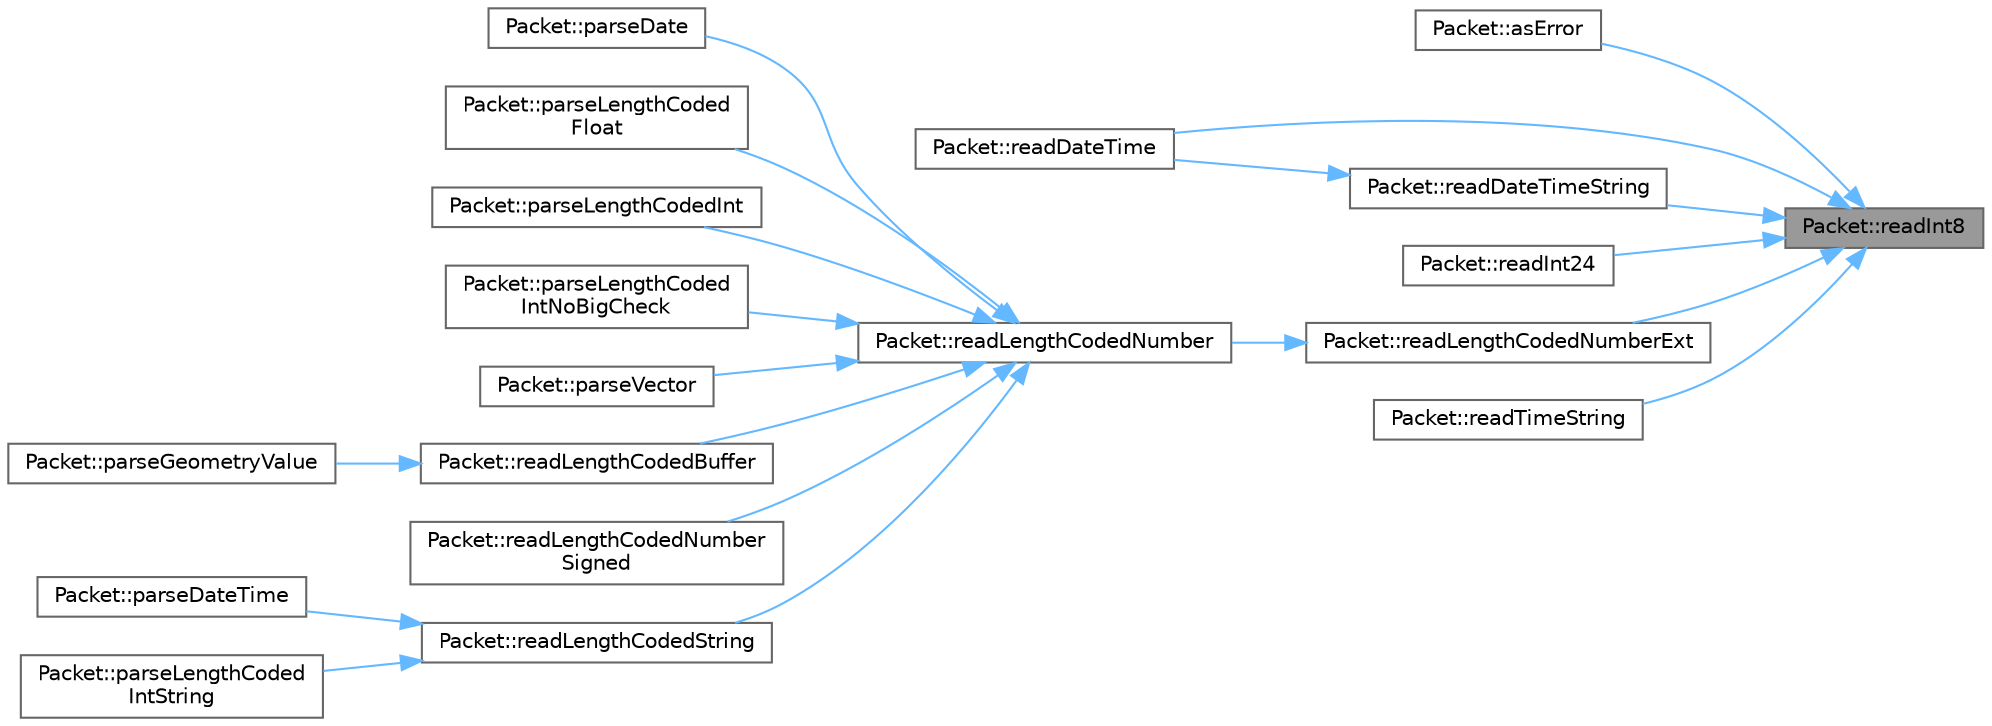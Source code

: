 digraph "Packet::readInt8"
{
 // INTERACTIVE_SVG=YES
 // LATEX_PDF_SIZE
  bgcolor="transparent";
  edge [fontname=Helvetica,fontsize=10,labelfontname=Helvetica,labelfontsize=10];
  node [fontname=Helvetica,fontsize=10,shape=box,height=0.2,width=0.4];
  rankdir="RL";
  Node1 [id="Node000001",label="Packet::readInt8",height=0.2,width=0.4,color="gray40", fillcolor="grey60", style="filled", fontcolor="black",tooltip=" "];
  Node1 -> Node2 [id="edge20_Node000001_Node000002",dir="back",color="steelblue1",style="solid",tooltip=" "];
  Node2 [id="Node000002",label="Packet::asError",height=0.2,width=0.4,color="grey40", fillcolor="white", style="filled",URL="$d9/dd4/a00776_a9c42199151b5e15debed4905933c4fe2.html#a9c42199151b5e15debed4905933c4fe2",tooltip=" "];
  Node1 -> Node3 [id="edge21_Node000001_Node000003",dir="back",color="steelblue1",style="solid",tooltip=" "];
  Node3 [id="Node000003",label="Packet::readDateTime",height=0.2,width=0.4,color="grey40", fillcolor="white", style="filled",URL="$d9/dd4/a00776_ad60aaa40cf18ef15cb2c2c71890b8c42.html#ad60aaa40cf18ef15cb2c2c71890b8c42",tooltip=" "];
  Node1 -> Node4 [id="edge22_Node000001_Node000004",dir="back",color="steelblue1",style="solid",tooltip=" "];
  Node4 [id="Node000004",label="Packet::readDateTimeString",height=0.2,width=0.4,color="grey40", fillcolor="white", style="filled",URL="$d9/dd4/a00776_aa1ca374271d645c7f1fef6ee3d37794e.html#aa1ca374271d645c7f1fef6ee3d37794e",tooltip=" "];
  Node4 -> Node3 [id="edge23_Node000004_Node000003",dir="back",color="steelblue1",style="solid",tooltip=" "];
  Node1 -> Node5 [id="edge24_Node000001_Node000005",dir="back",color="steelblue1",style="solid",tooltip=" "];
  Node5 [id="Node000005",label="Packet::readInt24",height=0.2,width=0.4,color="grey40", fillcolor="white", style="filled",URL="$d9/dd4/a00776_a82b4a04bb651b486d5781710e41a48cc.html#a82b4a04bb651b486d5781710e41a48cc",tooltip=" "];
  Node1 -> Node6 [id="edge25_Node000001_Node000006",dir="back",color="steelblue1",style="solid",tooltip=" "];
  Node6 [id="Node000006",label="Packet::readLengthCodedNumberExt",height=0.2,width=0.4,color="grey40", fillcolor="white", style="filled",URL="$d9/dd4/a00776_a2575b981ee79535811cb418c1a14a42d.html#a2575b981ee79535811cb418c1a14a42d",tooltip=" "];
  Node6 -> Node7 [id="edge26_Node000006_Node000007",dir="back",color="steelblue1",style="solid",tooltip=" "];
  Node7 [id="Node000007",label="Packet::readLengthCodedNumber",height=0.2,width=0.4,color="grey40", fillcolor="white", style="filled",URL="$d9/dd4/a00776_a2a42fae22c7fcb7ee53dd8aab9d57b6a.html#a2a42fae22c7fcb7ee53dd8aab9d57b6a",tooltip=" "];
  Node7 -> Node8 [id="edge27_Node000007_Node000008",dir="back",color="steelblue1",style="solid",tooltip=" "];
  Node8 [id="Node000008",label="Packet::parseDate",height=0.2,width=0.4,color="grey40", fillcolor="white", style="filled",URL="$d9/dd4/a00776_a8c79f59583146a0301669919b22214ea.html#a8c79f59583146a0301669919b22214ea",tooltip=" "];
  Node7 -> Node9 [id="edge28_Node000007_Node000009",dir="back",color="steelblue1",style="solid",tooltip=" "];
  Node9 [id="Node000009",label="Packet::parseLengthCoded\lFloat",height=0.2,width=0.4,color="grey40", fillcolor="white", style="filled",URL="$d9/dd4/a00776_a54f5df5922e20a3e93d135bdca7dc3ef.html#a54f5df5922e20a3e93d135bdca7dc3ef",tooltip=" "];
  Node7 -> Node10 [id="edge29_Node000007_Node000010",dir="back",color="steelblue1",style="solid",tooltip=" "];
  Node10 [id="Node000010",label="Packet::parseLengthCodedInt",height=0.2,width=0.4,color="grey40", fillcolor="white", style="filled",URL="$d9/dd4/a00776_a6610eba10c79bfd165a42608a0fa55d0.html#a6610eba10c79bfd165a42608a0fa55d0",tooltip=" "];
  Node7 -> Node11 [id="edge30_Node000007_Node000011",dir="back",color="steelblue1",style="solid",tooltip=" "];
  Node11 [id="Node000011",label="Packet::parseLengthCoded\lIntNoBigCheck",height=0.2,width=0.4,color="grey40", fillcolor="white", style="filled",URL="$d9/dd4/a00776_ab9cbff3ab21aaa39df757e6b44d0312e.html#ab9cbff3ab21aaa39df757e6b44d0312e",tooltip=" "];
  Node7 -> Node12 [id="edge31_Node000007_Node000012",dir="back",color="steelblue1",style="solid",tooltip=" "];
  Node12 [id="Node000012",label="Packet::parseVector",height=0.2,width=0.4,color="grey40", fillcolor="white", style="filled",URL="$d9/dd4/a00776_a06c0881170b882070b05d953a890c272.html#a06c0881170b882070b05d953a890c272",tooltip=" "];
  Node7 -> Node13 [id="edge32_Node000007_Node000013",dir="back",color="steelblue1",style="solid",tooltip=" "];
  Node13 [id="Node000013",label="Packet::readLengthCodedBuffer",height=0.2,width=0.4,color="grey40", fillcolor="white", style="filled",URL="$d9/dd4/a00776_a8fd8e1d4d84ffa1eb26be38a9c3bf9c3.html#a8fd8e1d4d84ffa1eb26be38a9c3bf9c3",tooltip=" "];
  Node13 -> Node14 [id="edge33_Node000013_Node000014",dir="back",color="steelblue1",style="solid",tooltip=" "];
  Node14 [id="Node000014",label="Packet::parseGeometryValue",height=0.2,width=0.4,color="grey40", fillcolor="white", style="filled",URL="$d9/dd4/a00776_acf2e4526a557c1c953c1ff5e40ed17d3.html#acf2e4526a557c1c953c1ff5e40ed17d3",tooltip=" "];
  Node7 -> Node15 [id="edge34_Node000007_Node000015",dir="back",color="steelblue1",style="solid",tooltip=" "];
  Node15 [id="Node000015",label="Packet::readLengthCodedNumber\lSigned",height=0.2,width=0.4,color="grey40", fillcolor="white", style="filled",URL="$d9/dd4/a00776_a92d5c72fe577f2d18e203e831e4c16e7.html#a92d5c72fe577f2d18e203e831e4c16e7",tooltip=" "];
  Node7 -> Node16 [id="edge35_Node000007_Node000016",dir="back",color="steelblue1",style="solid",tooltip=" "];
  Node16 [id="Node000016",label="Packet::readLengthCodedString",height=0.2,width=0.4,color="grey40", fillcolor="white", style="filled",URL="$d9/dd4/a00776_af12b93337d78bcc9754add750fd74380.html#af12b93337d78bcc9754add750fd74380",tooltip=" "];
  Node16 -> Node17 [id="edge36_Node000016_Node000017",dir="back",color="steelblue1",style="solid",tooltip=" "];
  Node17 [id="Node000017",label="Packet::parseDateTime",height=0.2,width=0.4,color="grey40", fillcolor="white", style="filled",URL="$d9/dd4/a00776_aadb885cf8be9495c17b4ced4d1705685.html#aadb885cf8be9495c17b4ced4d1705685",tooltip=" "];
  Node16 -> Node18 [id="edge37_Node000016_Node000018",dir="back",color="steelblue1",style="solid",tooltip=" "];
  Node18 [id="Node000018",label="Packet::parseLengthCoded\lIntString",height=0.2,width=0.4,color="grey40", fillcolor="white", style="filled",URL="$d9/dd4/a00776_a1597a28819d276b6b55f56243fb8b946.html#a1597a28819d276b6b55f56243fb8b946",tooltip=" "];
  Node1 -> Node19 [id="edge38_Node000001_Node000019",dir="back",color="steelblue1",style="solid",tooltip=" "];
  Node19 [id="Node000019",label="Packet::readTimeString",height=0.2,width=0.4,color="grey40", fillcolor="white", style="filled",URL="$d9/dd4/a00776_aa6340d6748db4ae0563024eb1fdce6f5.html#aa6340d6748db4ae0563024eb1fdce6f5",tooltip=" "];
}
